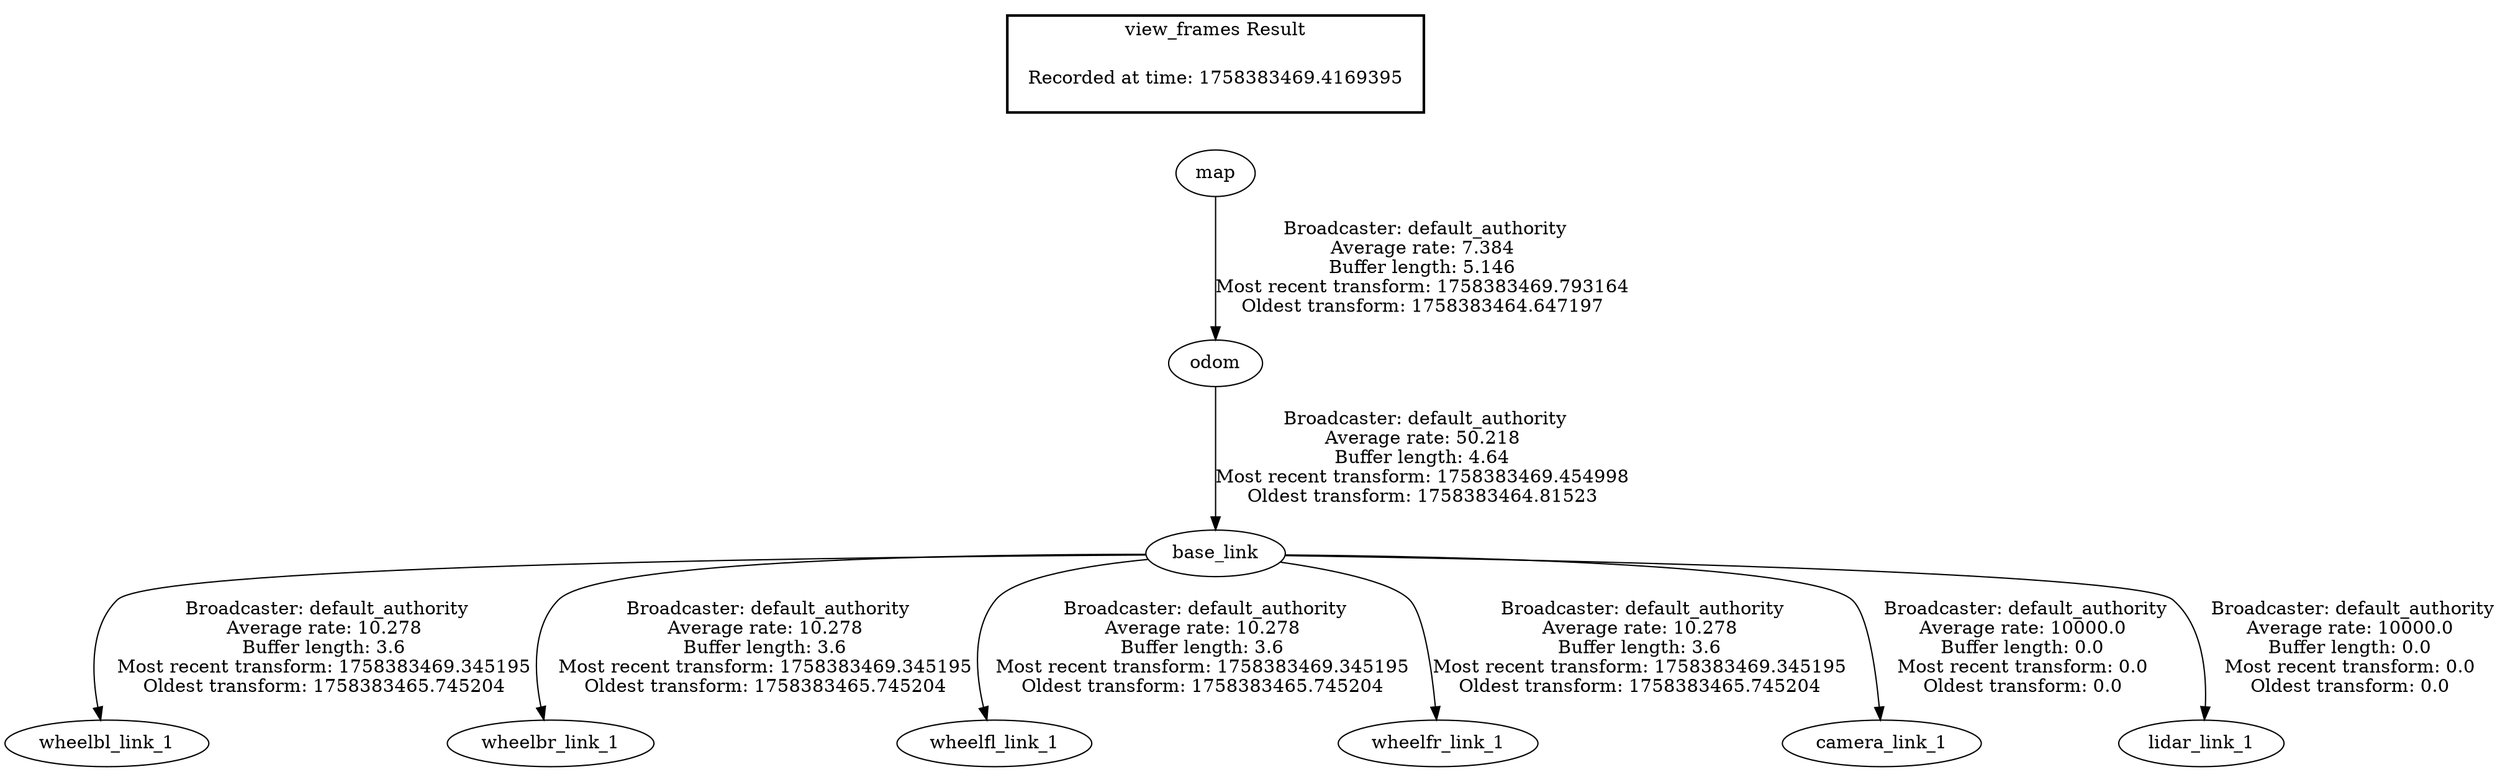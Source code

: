 digraph G {
"map" -> "odom"[label=" Broadcaster: default_authority\nAverage rate: 7.384\nBuffer length: 5.146\nMost recent transform: 1758383469.793164\nOldest transform: 1758383464.647197\n"];
"odom" -> "base_link"[label=" Broadcaster: default_authority\nAverage rate: 50.218\nBuffer length: 4.64\nMost recent transform: 1758383469.454998\nOldest transform: 1758383464.81523\n"];
"base_link" -> "wheelbl_link_1"[label=" Broadcaster: default_authority\nAverage rate: 10.278\nBuffer length: 3.6\nMost recent transform: 1758383469.345195\nOldest transform: 1758383465.745204\n"];
"base_link" -> "wheelbr_link_1"[label=" Broadcaster: default_authority\nAverage rate: 10.278\nBuffer length: 3.6\nMost recent transform: 1758383469.345195\nOldest transform: 1758383465.745204\n"];
"base_link" -> "wheelfl_link_1"[label=" Broadcaster: default_authority\nAverage rate: 10.278\nBuffer length: 3.6\nMost recent transform: 1758383469.345195\nOldest transform: 1758383465.745204\n"];
"base_link" -> "wheelfr_link_1"[label=" Broadcaster: default_authority\nAverage rate: 10.278\nBuffer length: 3.6\nMost recent transform: 1758383469.345195\nOldest transform: 1758383465.745204\n"];
"base_link" -> "camera_link_1"[label=" Broadcaster: default_authority\nAverage rate: 10000.0\nBuffer length: 0.0\nMost recent transform: 0.0\nOldest transform: 0.0\n"];
"base_link" -> "lidar_link_1"[label=" Broadcaster: default_authority\nAverage rate: 10000.0\nBuffer length: 0.0\nMost recent transform: 0.0\nOldest transform: 0.0\n"];
edge [style=invis];
 subgraph cluster_legend { style=bold; color=black; label ="view_frames Result";
"Recorded at time: 1758383469.4169395"[ shape=plaintext ] ;
}->"map";
}